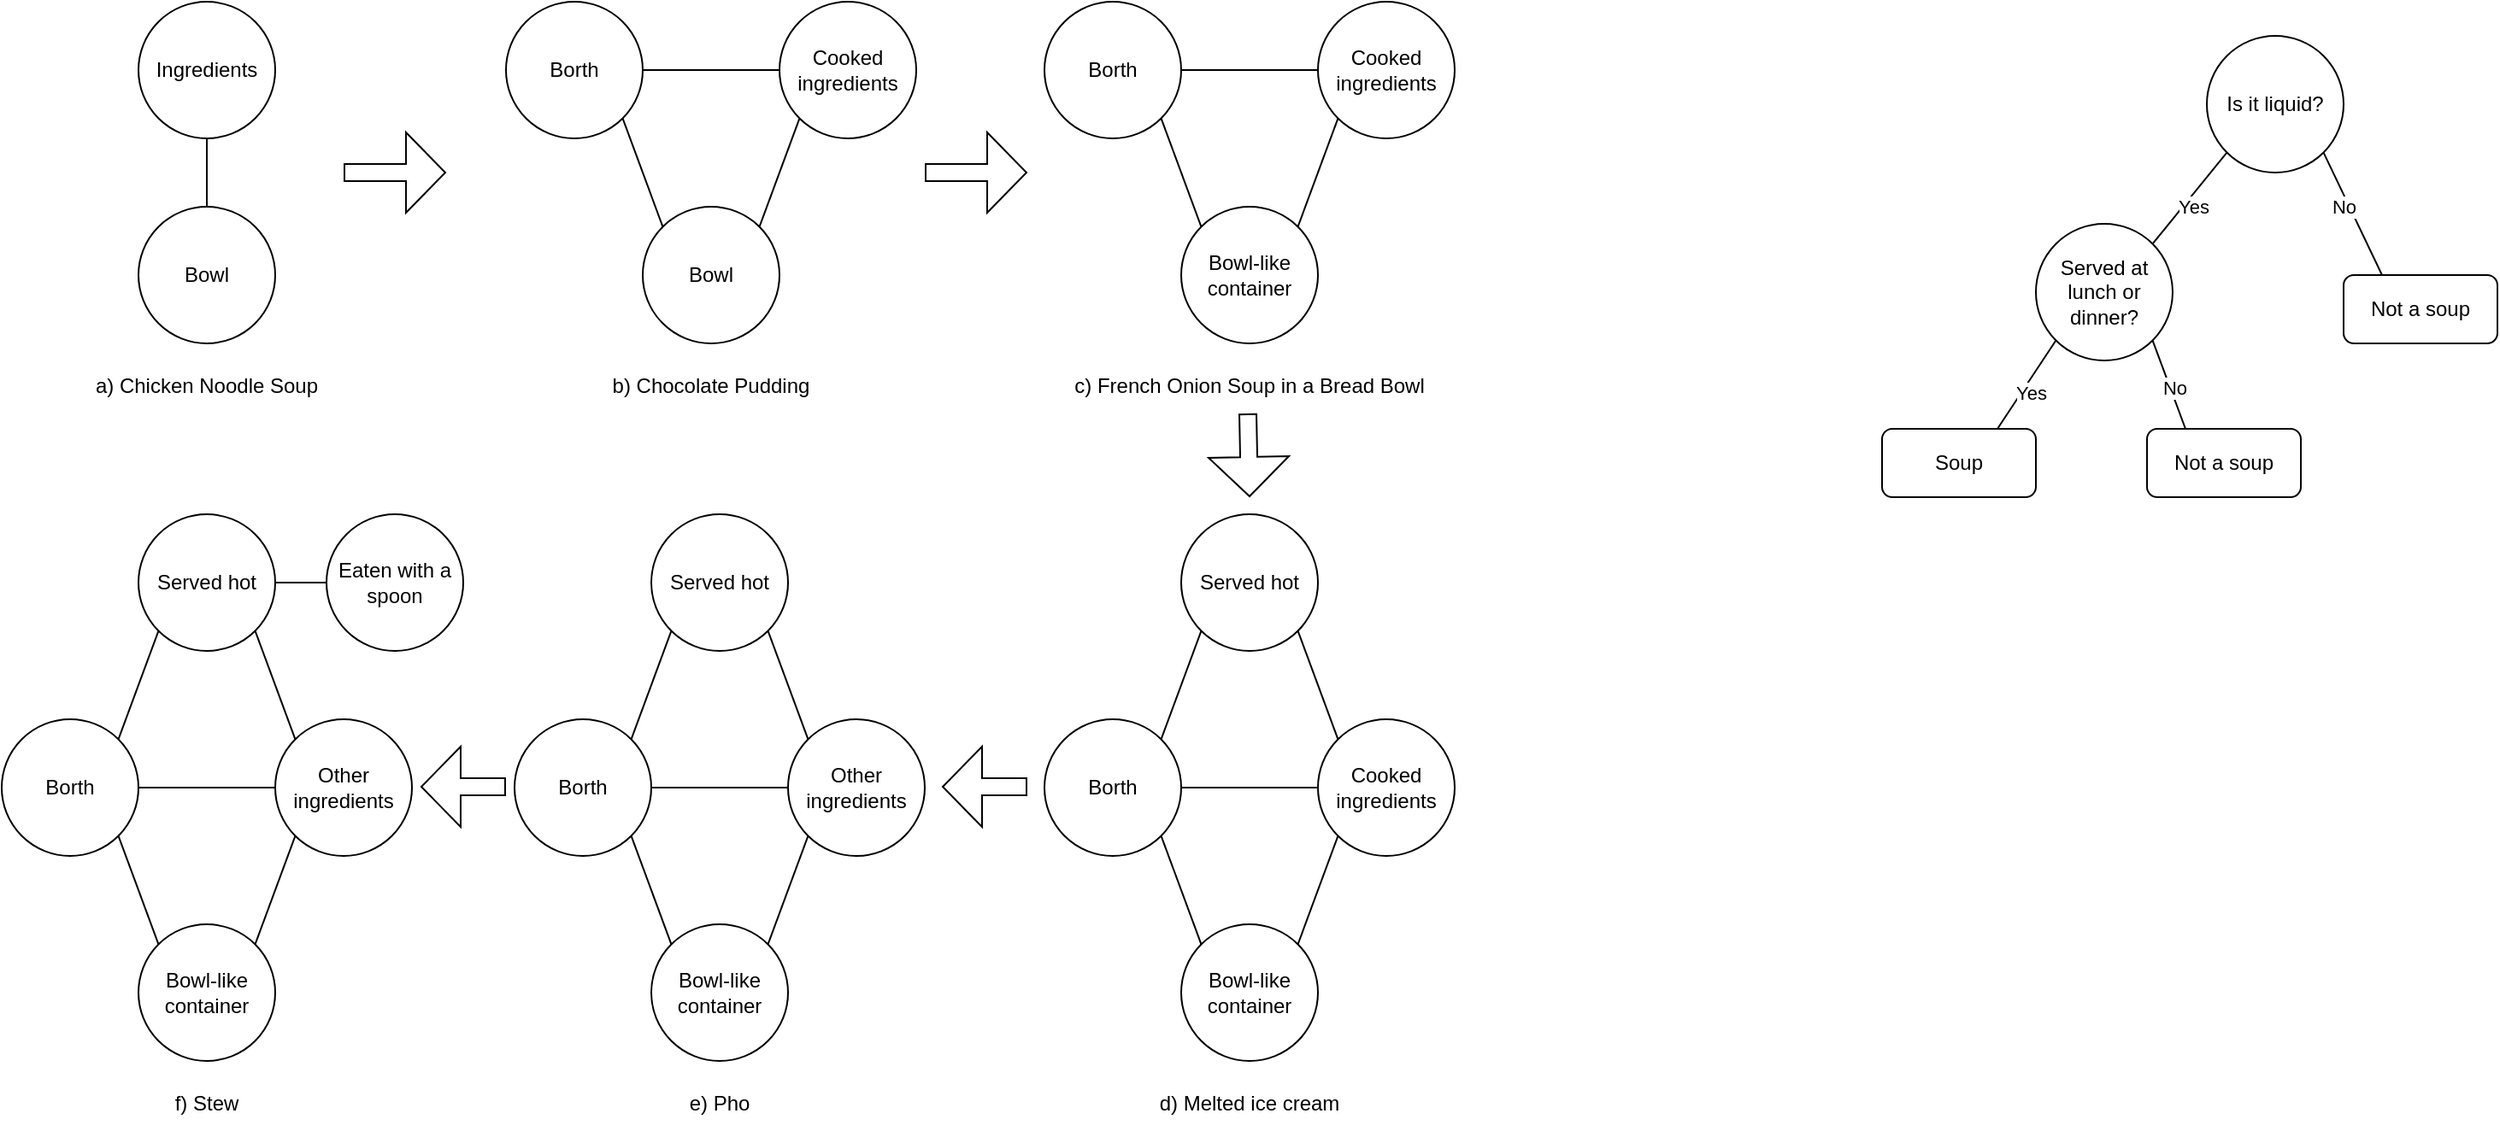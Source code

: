 <mxfile version="22.0.4" type="github">
  <diagram name="Page-1" id="3O6GO63O9HqbY6GgcKNv">
    <mxGraphModel dx="1366" dy="766" grid="1" gridSize="10" guides="1" tooltips="1" connect="1" arrows="1" fold="1" page="1" pageScale="1" pageWidth="827" pageHeight="1169" math="0" shadow="0">
      <root>
        <mxCell id="0" />
        <mxCell id="1" parent="0" />
        <mxCell id="za3H8Gn-evuQM6vgMnau-3" style="edgeStyle=orthogonalEdgeStyle;rounded=0;orthogonalLoop=1;jettySize=auto;html=1;exitX=0.5;exitY=1;exitDx=0;exitDy=0;entryX=0.5;entryY=0;entryDx=0;entryDy=0;endArrow=none;endFill=0;" parent="1" source="za3H8Gn-evuQM6vgMnau-1" target="za3H8Gn-evuQM6vgMnau-2" edge="1">
          <mxGeometry relative="1" as="geometry" />
        </mxCell>
        <mxCell id="za3H8Gn-evuQM6vgMnau-1" value="Ingredients" style="ellipse;whiteSpace=wrap;html=1;aspect=fixed;" parent="1" vertex="1">
          <mxGeometry x="160" y="160" width="80" height="80" as="geometry" />
        </mxCell>
        <mxCell id="za3H8Gn-evuQM6vgMnau-2" value="Bowl" style="ellipse;whiteSpace=wrap;html=1;aspect=fixed;" parent="1" vertex="1">
          <mxGeometry x="160" y="280" width="80" height="80" as="geometry" />
        </mxCell>
        <mxCell id="za3H8Gn-evuQM6vgMnau-4" value="a) Chicken Noodle Soup" style="text;html=1;strokeColor=none;fillColor=none;align=center;verticalAlign=middle;whiteSpace=wrap;rounded=0;" parent="1" vertex="1">
          <mxGeometry x="120" y="370" width="160" height="30" as="geometry" />
        </mxCell>
        <mxCell id="za3H8Gn-evuQM6vgMnau-7" value="Bowl" style="ellipse;whiteSpace=wrap;html=1;aspect=fixed;" parent="1" vertex="1">
          <mxGeometry x="455" y="280" width="80" height="80" as="geometry" />
        </mxCell>
        <mxCell id="za3H8Gn-evuQM6vgMnau-8" value="b) Chocolate Pudding" style="text;html=1;strokeColor=none;fillColor=none;align=center;verticalAlign=middle;whiteSpace=wrap;rounded=0;" parent="1" vertex="1">
          <mxGeometry x="415" y="370" width="160" height="30" as="geometry" />
        </mxCell>
        <mxCell id="za3H8Gn-evuQM6vgMnau-14" style="edgeStyle=orthogonalEdgeStyle;rounded=0;orthogonalLoop=1;jettySize=auto;html=1;exitX=1;exitY=0.5;exitDx=0;exitDy=0;entryX=0;entryY=0.5;entryDx=0;entryDy=0;endArrow=none;endFill=0;" parent="1" source="za3H8Gn-evuQM6vgMnau-9" target="za3H8Gn-evuQM6vgMnau-10" edge="1">
          <mxGeometry relative="1" as="geometry" />
        </mxCell>
        <mxCell id="za3H8Gn-evuQM6vgMnau-9" value="Borth" style="ellipse;whiteSpace=wrap;html=1;aspect=fixed;" parent="1" vertex="1">
          <mxGeometry x="375" y="160" width="80" height="80" as="geometry" />
        </mxCell>
        <mxCell id="za3H8Gn-evuQM6vgMnau-10" value="Cooked ingredients" style="ellipse;whiteSpace=wrap;html=1;aspect=fixed;" parent="1" vertex="1">
          <mxGeometry x="535" y="160" width="80" height="80" as="geometry" />
        </mxCell>
        <mxCell id="za3H8Gn-evuQM6vgMnau-12" value="" style="endArrow=none;html=1;rounded=0;entryX=0;entryY=0;entryDx=0;entryDy=0;exitX=1;exitY=1;exitDx=0;exitDy=0;" parent="1" source="za3H8Gn-evuQM6vgMnau-9" target="za3H8Gn-evuQM6vgMnau-7" edge="1">
          <mxGeometry width="50" height="50" relative="1" as="geometry">
            <mxPoint x="315" y="440" as="sourcePoint" />
            <mxPoint x="365" y="390" as="targetPoint" />
          </mxGeometry>
        </mxCell>
        <mxCell id="za3H8Gn-evuQM6vgMnau-13" value="" style="endArrow=none;html=1;rounded=0;exitX=1;exitY=0;exitDx=0;exitDy=0;entryX=0;entryY=1;entryDx=0;entryDy=0;" parent="1" source="za3H8Gn-evuQM6vgMnau-7" target="za3H8Gn-evuQM6vgMnau-10" edge="1">
          <mxGeometry width="50" height="50" relative="1" as="geometry">
            <mxPoint x="645" y="320" as="sourcePoint" />
            <mxPoint x="695" y="270" as="targetPoint" />
          </mxGeometry>
        </mxCell>
        <mxCell id="za3H8Gn-evuQM6vgMnau-15" value="Bowl-like container" style="ellipse;whiteSpace=wrap;html=1;aspect=fixed;" parent="1" vertex="1">
          <mxGeometry x="770" y="280" width="80" height="80" as="geometry" />
        </mxCell>
        <mxCell id="za3H8Gn-evuQM6vgMnau-16" value="c) French Onion Soup in a Bread Bowl" style="text;html=1;strokeColor=none;fillColor=none;align=center;verticalAlign=middle;whiteSpace=wrap;rounded=0;" parent="1" vertex="1">
          <mxGeometry x="705" y="370" width="210" height="30" as="geometry" />
        </mxCell>
        <mxCell id="za3H8Gn-evuQM6vgMnau-17" style="edgeStyle=orthogonalEdgeStyle;rounded=0;orthogonalLoop=1;jettySize=auto;html=1;exitX=1;exitY=0.5;exitDx=0;exitDy=0;entryX=0;entryY=0.5;entryDx=0;entryDy=0;endArrow=none;endFill=0;" parent="1" source="za3H8Gn-evuQM6vgMnau-18" target="za3H8Gn-evuQM6vgMnau-19" edge="1">
          <mxGeometry relative="1" as="geometry" />
        </mxCell>
        <mxCell id="za3H8Gn-evuQM6vgMnau-18" value="Borth" style="ellipse;whiteSpace=wrap;html=1;aspect=fixed;" parent="1" vertex="1">
          <mxGeometry x="690" y="160" width="80" height="80" as="geometry" />
        </mxCell>
        <mxCell id="za3H8Gn-evuQM6vgMnau-19" value="Cooked ingredients" style="ellipse;whiteSpace=wrap;html=1;aspect=fixed;" parent="1" vertex="1">
          <mxGeometry x="850" y="160" width="80" height="80" as="geometry" />
        </mxCell>
        <mxCell id="za3H8Gn-evuQM6vgMnau-20" value="" style="endArrow=none;html=1;rounded=0;entryX=0;entryY=0;entryDx=0;entryDy=0;exitX=1;exitY=1;exitDx=0;exitDy=0;" parent="1" source="za3H8Gn-evuQM6vgMnau-18" target="za3H8Gn-evuQM6vgMnau-15" edge="1">
          <mxGeometry width="50" height="50" relative="1" as="geometry">
            <mxPoint x="630" y="440" as="sourcePoint" />
            <mxPoint x="680" y="390" as="targetPoint" />
          </mxGeometry>
        </mxCell>
        <mxCell id="za3H8Gn-evuQM6vgMnau-21" value="" style="endArrow=none;html=1;rounded=0;exitX=1;exitY=0;exitDx=0;exitDy=0;entryX=0;entryY=1;entryDx=0;entryDy=0;" parent="1" source="za3H8Gn-evuQM6vgMnau-15" target="za3H8Gn-evuQM6vgMnau-19" edge="1">
          <mxGeometry width="50" height="50" relative="1" as="geometry">
            <mxPoint x="960" y="320" as="sourcePoint" />
            <mxPoint x="1010" y="270" as="targetPoint" />
          </mxGeometry>
        </mxCell>
        <mxCell id="za3H8Gn-evuQM6vgMnau-22" value="Bowl-like container" style="ellipse;whiteSpace=wrap;html=1;aspect=fixed;" parent="1" vertex="1">
          <mxGeometry x="770" y="700" width="80" height="80" as="geometry" />
        </mxCell>
        <mxCell id="za3H8Gn-evuQM6vgMnau-23" value="d) Melted ice cream" style="text;html=1;strokeColor=none;fillColor=none;align=center;verticalAlign=middle;whiteSpace=wrap;rounded=0;" parent="1" vertex="1">
          <mxGeometry x="705" y="790" width="210" height="30" as="geometry" />
        </mxCell>
        <mxCell id="za3H8Gn-evuQM6vgMnau-24" style="edgeStyle=orthogonalEdgeStyle;rounded=0;orthogonalLoop=1;jettySize=auto;html=1;exitX=1;exitY=0.5;exitDx=0;exitDy=0;entryX=0;entryY=0.5;entryDx=0;entryDy=0;endArrow=none;endFill=0;" parent="1" source="za3H8Gn-evuQM6vgMnau-25" target="za3H8Gn-evuQM6vgMnau-26" edge="1">
          <mxGeometry relative="1" as="geometry" />
        </mxCell>
        <mxCell id="za3H8Gn-evuQM6vgMnau-25" value="Borth" style="ellipse;whiteSpace=wrap;html=1;aspect=fixed;" parent="1" vertex="1">
          <mxGeometry x="690" y="580" width="80" height="80" as="geometry" />
        </mxCell>
        <mxCell id="za3H8Gn-evuQM6vgMnau-26" value="Cooked ingredients" style="ellipse;whiteSpace=wrap;html=1;aspect=fixed;" parent="1" vertex="1">
          <mxGeometry x="850" y="580" width="80" height="80" as="geometry" />
        </mxCell>
        <mxCell id="za3H8Gn-evuQM6vgMnau-27" value="" style="endArrow=none;html=1;rounded=0;entryX=0;entryY=0;entryDx=0;entryDy=0;exitX=1;exitY=1;exitDx=0;exitDy=0;" parent="1" source="za3H8Gn-evuQM6vgMnau-25" target="za3H8Gn-evuQM6vgMnau-22" edge="1">
          <mxGeometry width="50" height="50" relative="1" as="geometry">
            <mxPoint x="630" y="860" as="sourcePoint" />
            <mxPoint x="680" y="810" as="targetPoint" />
          </mxGeometry>
        </mxCell>
        <mxCell id="za3H8Gn-evuQM6vgMnau-28" value="" style="endArrow=none;html=1;rounded=0;exitX=1;exitY=0;exitDx=0;exitDy=0;entryX=0;entryY=1;entryDx=0;entryDy=0;" parent="1" source="za3H8Gn-evuQM6vgMnau-22" target="za3H8Gn-evuQM6vgMnau-26" edge="1">
          <mxGeometry width="50" height="50" relative="1" as="geometry">
            <mxPoint x="960" y="740" as="sourcePoint" />
            <mxPoint x="1010" y="690" as="targetPoint" />
          </mxGeometry>
        </mxCell>
        <mxCell id="za3H8Gn-evuQM6vgMnau-29" value="Served hot" style="ellipse;whiteSpace=wrap;html=1;aspect=fixed;" parent="1" vertex="1">
          <mxGeometry x="770" y="460" width="80" height="80" as="geometry" />
        </mxCell>
        <mxCell id="za3H8Gn-evuQM6vgMnau-30" value="" style="endArrow=none;html=1;rounded=0;entryX=0;entryY=1;entryDx=0;entryDy=0;exitX=1;exitY=0;exitDx=0;exitDy=0;" parent="1" source="za3H8Gn-evuQM6vgMnau-25" target="za3H8Gn-evuQM6vgMnau-29" edge="1">
          <mxGeometry width="50" height="50" relative="1" as="geometry">
            <mxPoint x="515" y="670" as="sourcePoint" />
            <mxPoint x="565" y="620" as="targetPoint" />
          </mxGeometry>
        </mxCell>
        <mxCell id="za3H8Gn-evuQM6vgMnau-31" value="" style="endArrow=none;html=1;rounded=0;exitX=1;exitY=1;exitDx=0;exitDy=0;entryX=0;entryY=0;entryDx=0;entryDy=0;" parent="1" source="za3H8Gn-evuQM6vgMnau-29" target="za3H8Gn-evuQM6vgMnau-26" edge="1">
          <mxGeometry width="50" height="50" relative="1" as="geometry">
            <mxPoint x="895" y="590" as="sourcePoint" />
            <mxPoint x="945" y="540" as="targetPoint" />
          </mxGeometry>
        </mxCell>
        <mxCell id="za3H8Gn-evuQM6vgMnau-32" value="Bowl-like container" style="ellipse;whiteSpace=wrap;html=1;aspect=fixed;" parent="1" vertex="1">
          <mxGeometry x="460" y="700" width="80" height="80" as="geometry" />
        </mxCell>
        <mxCell id="za3H8Gn-evuQM6vgMnau-33" value="e) Pho" style="text;html=1;strokeColor=none;fillColor=none;align=center;verticalAlign=middle;whiteSpace=wrap;rounded=0;" parent="1" vertex="1">
          <mxGeometry x="395" y="790" width="210" height="30" as="geometry" />
        </mxCell>
        <mxCell id="za3H8Gn-evuQM6vgMnau-34" style="edgeStyle=orthogonalEdgeStyle;rounded=0;orthogonalLoop=1;jettySize=auto;html=1;exitX=1;exitY=0.5;exitDx=0;exitDy=0;entryX=0;entryY=0.5;entryDx=0;entryDy=0;endArrow=none;endFill=0;" parent="1" source="za3H8Gn-evuQM6vgMnau-35" target="za3H8Gn-evuQM6vgMnau-36" edge="1">
          <mxGeometry relative="1" as="geometry" />
        </mxCell>
        <mxCell id="za3H8Gn-evuQM6vgMnau-35" value="Borth" style="ellipse;whiteSpace=wrap;html=1;aspect=fixed;" parent="1" vertex="1">
          <mxGeometry x="380" y="580" width="80" height="80" as="geometry" />
        </mxCell>
        <mxCell id="za3H8Gn-evuQM6vgMnau-36" value="Other ingredients" style="ellipse;whiteSpace=wrap;html=1;aspect=fixed;" parent="1" vertex="1">
          <mxGeometry x="540" y="580" width="80" height="80" as="geometry" />
        </mxCell>
        <mxCell id="za3H8Gn-evuQM6vgMnau-37" value="" style="endArrow=none;html=1;rounded=0;entryX=0;entryY=0;entryDx=0;entryDy=0;exitX=1;exitY=1;exitDx=0;exitDy=0;" parent="1" source="za3H8Gn-evuQM6vgMnau-35" target="za3H8Gn-evuQM6vgMnau-32" edge="1">
          <mxGeometry width="50" height="50" relative="1" as="geometry">
            <mxPoint x="320" y="860" as="sourcePoint" />
            <mxPoint x="370" y="810" as="targetPoint" />
          </mxGeometry>
        </mxCell>
        <mxCell id="za3H8Gn-evuQM6vgMnau-38" value="" style="endArrow=none;html=1;rounded=0;exitX=1;exitY=0;exitDx=0;exitDy=0;entryX=0;entryY=1;entryDx=0;entryDy=0;" parent="1" source="za3H8Gn-evuQM6vgMnau-32" target="za3H8Gn-evuQM6vgMnau-36" edge="1">
          <mxGeometry width="50" height="50" relative="1" as="geometry">
            <mxPoint x="650" y="740" as="sourcePoint" />
            <mxPoint x="700" y="690" as="targetPoint" />
          </mxGeometry>
        </mxCell>
        <mxCell id="za3H8Gn-evuQM6vgMnau-39" value="Served hot" style="ellipse;whiteSpace=wrap;html=1;aspect=fixed;" parent="1" vertex="1">
          <mxGeometry x="460" y="460" width="80" height="80" as="geometry" />
        </mxCell>
        <mxCell id="za3H8Gn-evuQM6vgMnau-40" value="" style="endArrow=none;html=1;rounded=0;entryX=0;entryY=1;entryDx=0;entryDy=0;exitX=1;exitY=0;exitDx=0;exitDy=0;" parent="1" source="za3H8Gn-evuQM6vgMnau-35" target="za3H8Gn-evuQM6vgMnau-39" edge="1">
          <mxGeometry width="50" height="50" relative="1" as="geometry">
            <mxPoint x="205" y="670" as="sourcePoint" />
            <mxPoint x="255" y="620" as="targetPoint" />
          </mxGeometry>
        </mxCell>
        <mxCell id="za3H8Gn-evuQM6vgMnau-41" value="" style="endArrow=none;html=1;rounded=0;exitX=1;exitY=1;exitDx=0;exitDy=0;entryX=0;entryY=0;entryDx=0;entryDy=0;" parent="1" source="za3H8Gn-evuQM6vgMnau-39" target="za3H8Gn-evuQM6vgMnau-36" edge="1">
          <mxGeometry width="50" height="50" relative="1" as="geometry">
            <mxPoint x="585" y="590" as="sourcePoint" />
            <mxPoint x="635" y="540" as="targetPoint" />
          </mxGeometry>
        </mxCell>
        <mxCell id="za3H8Gn-evuQM6vgMnau-42" value="Bowl-like container" style="ellipse;whiteSpace=wrap;html=1;aspect=fixed;" parent="1" vertex="1">
          <mxGeometry x="160" y="700" width="80" height="80" as="geometry" />
        </mxCell>
        <mxCell id="za3H8Gn-evuQM6vgMnau-43" value="f) Stew" style="text;html=1;strokeColor=none;fillColor=none;align=center;verticalAlign=middle;whiteSpace=wrap;rounded=0;" parent="1" vertex="1">
          <mxGeometry x="95" y="790" width="210" height="30" as="geometry" />
        </mxCell>
        <mxCell id="za3H8Gn-evuQM6vgMnau-44" style="edgeStyle=orthogonalEdgeStyle;rounded=0;orthogonalLoop=1;jettySize=auto;html=1;exitX=1;exitY=0.5;exitDx=0;exitDy=0;entryX=0;entryY=0.5;entryDx=0;entryDy=0;endArrow=none;endFill=0;" parent="1" source="za3H8Gn-evuQM6vgMnau-45" target="za3H8Gn-evuQM6vgMnau-46" edge="1">
          <mxGeometry relative="1" as="geometry" />
        </mxCell>
        <mxCell id="za3H8Gn-evuQM6vgMnau-45" value="Borth" style="ellipse;whiteSpace=wrap;html=1;aspect=fixed;" parent="1" vertex="1">
          <mxGeometry x="80" y="580" width="80" height="80" as="geometry" />
        </mxCell>
        <mxCell id="za3H8Gn-evuQM6vgMnau-46" value="Other ingredients" style="ellipse;whiteSpace=wrap;html=1;aspect=fixed;" parent="1" vertex="1">
          <mxGeometry x="240" y="580" width="80" height="80" as="geometry" />
        </mxCell>
        <mxCell id="za3H8Gn-evuQM6vgMnau-47" value="" style="endArrow=none;html=1;rounded=0;entryX=0;entryY=0;entryDx=0;entryDy=0;exitX=1;exitY=1;exitDx=0;exitDy=0;" parent="1" source="za3H8Gn-evuQM6vgMnau-45" target="za3H8Gn-evuQM6vgMnau-42" edge="1">
          <mxGeometry width="50" height="50" relative="1" as="geometry">
            <mxPoint x="20" y="860" as="sourcePoint" />
            <mxPoint x="70" y="810" as="targetPoint" />
          </mxGeometry>
        </mxCell>
        <mxCell id="za3H8Gn-evuQM6vgMnau-48" value="" style="endArrow=none;html=1;rounded=0;exitX=1;exitY=0;exitDx=0;exitDy=0;entryX=0;entryY=1;entryDx=0;entryDy=0;" parent="1" source="za3H8Gn-evuQM6vgMnau-42" target="za3H8Gn-evuQM6vgMnau-46" edge="1">
          <mxGeometry width="50" height="50" relative="1" as="geometry">
            <mxPoint x="350" y="740" as="sourcePoint" />
            <mxPoint x="400" y="690" as="targetPoint" />
          </mxGeometry>
        </mxCell>
        <mxCell id="eOGm5hUcNGz6OWNYhBJp-2" style="edgeStyle=orthogonalEdgeStyle;rounded=0;orthogonalLoop=1;jettySize=auto;html=1;exitX=1;exitY=0.5;exitDx=0;exitDy=0;entryX=0;entryY=0.5;entryDx=0;entryDy=0;endArrow=none;endFill=0;" edge="1" parent="1" source="za3H8Gn-evuQM6vgMnau-49" target="eOGm5hUcNGz6OWNYhBJp-1">
          <mxGeometry relative="1" as="geometry" />
        </mxCell>
        <mxCell id="za3H8Gn-evuQM6vgMnau-49" value="Served hot" style="ellipse;whiteSpace=wrap;html=1;aspect=fixed;" parent="1" vertex="1">
          <mxGeometry x="160" y="460" width="80" height="80" as="geometry" />
        </mxCell>
        <mxCell id="za3H8Gn-evuQM6vgMnau-50" value="" style="endArrow=none;html=1;rounded=0;entryX=0;entryY=1;entryDx=0;entryDy=0;exitX=1;exitY=0;exitDx=0;exitDy=0;" parent="1" source="za3H8Gn-evuQM6vgMnau-45" target="za3H8Gn-evuQM6vgMnau-49" edge="1">
          <mxGeometry width="50" height="50" relative="1" as="geometry">
            <mxPoint x="-95" y="670" as="sourcePoint" />
            <mxPoint x="-45" y="620" as="targetPoint" />
          </mxGeometry>
        </mxCell>
        <mxCell id="za3H8Gn-evuQM6vgMnau-51" value="" style="endArrow=none;html=1;rounded=0;exitX=1;exitY=1;exitDx=0;exitDy=0;entryX=0;entryY=0;entryDx=0;entryDy=0;" parent="1" source="za3H8Gn-evuQM6vgMnau-49" target="za3H8Gn-evuQM6vgMnau-46" edge="1">
          <mxGeometry width="50" height="50" relative="1" as="geometry">
            <mxPoint x="285" y="590" as="sourcePoint" />
            <mxPoint x="335" y="540" as="targetPoint" />
          </mxGeometry>
        </mxCell>
        <mxCell id="za3H8Gn-evuQM6vgMnau-52" value="" style="shape=flexArrow;endArrow=classic;html=1;rounded=0;endWidth=36;endSize=7.33;" parent="1" edge="1">
          <mxGeometry width="50" height="50" relative="1" as="geometry">
            <mxPoint x="280" y="260" as="sourcePoint" />
            <mxPoint x="340" y="260" as="targetPoint" />
          </mxGeometry>
        </mxCell>
        <mxCell id="za3H8Gn-evuQM6vgMnau-53" value="" style="shape=flexArrow;endArrow=classic;html=1;rounded=0;endWidth=36;endSize=7.33;" parent="1" edge="1">
          <mxGeometry width="50" height="50" relative="1" as="geometry">
            <mxPoint x="620" y="260" as="sourcePoint" />
            <mxPoint x="680" y="260" as="targetPoint" />
          </mxGeometry>
        </mxCell>
        <mxCell id="za3H8Gn-evuQM6vgMnau-54" value="" style="shape=flexArrow;endArrow=classic;html=1;rounded=0;endWidth=36;endSize=7.33;" parent="1" edge="1">
          <mxGeometry width="50" height="50" relative="1" as="geometry">
            <mxPoint x="809" y="401" as="sourcePoint" />
            <mxPoint x="810" y="450" as="targetPoint" />
          </mxGeometry>
        </mxCell>
        <mxCell id="za3H8Gn-evuQM6vgMnau-56" value="" style="shape=flexArrow;endArrow=classic;html=1;rounded=0;endWidth=36;endSize=7.33;" parent="1" edge="1">
          <mxGeometry width="50" height="50" relative="1" as="geometry">
            <mxPoint x="680" y="619.5" as="sourcePoint" />
            <mxPoint x="630" y="619.5" as="targetPoint" />
          </mxGeometry>
        </mxCell>
        <mxCell id="za3H8Gn-evuQM6vgMnau-57" value="" style="shape=flexArrow;endArrow=classic;html=1;rounded=0;endWidth=36;endSize=7.33;" parent="1" edge="1">
          <mxGeometry width="50" height="50" relative="1" as="geometry">
            <mxPoint x="375" y="619.5" as="sourcePoint" />
            <mxPoint x="325" y="619.5" as="targetPoint" />
          </mxGeometry>
        </mxCell>
        <mxCell id="eOGm5hUcNGz6OWNYhBJp-1" value="Eaten with a spoon" style="ellipse;whiteSpace=wrap;html=1;aspect=fixed;" vertex="1" parent="1">
          <mxGeometry x="270" y="460" width="80" height="80" as="geometry" />
        </mxCell>
        <mxCell id="eOGm5hUcNGz6OWNYhBJp-3" value="Is it liquid?" style="ellipse;whiteSpace=wrap;html=1;aspect=fixed;" vertex="1" parent="1">
          <mxGeometry x="1370" y="180" width="80" height="80" as="geometry" />
        </mxCell>
        <mxCell id="eOGm5hUcNGz6OWNYhBJp-4" value="Served at lunch or dinner?" style="ellipse;whiteSpace=wrap;html=1;aspect=fixed;" vertex="1" parent="1">
          <mxGeometry x="1270" y="290" width="80" height="80" as="geometry" />
        </mxCell>
        <mxCell id="eOGm5hUcNGz6OWNYhBJp-5" value="Not a soup" style="rounded=1;whiteSpace=wrap;html=1;" vertex="1" parent="1">
          <mxGeometry x="1335" y="410" width="90" height="40" as="geometry" />
        </mxCell>
        <mxCell id="eOGm5hUcNGz6OWNYhBJp-6" value="Soup" style="rounded=1;whiteSpace=wrap;html=1;" vertex="1" parent="1">
          <mxGeometry x="1180" y="410" width="90" height="40" as="geometry" />
        </mxCell>
        <mxCell id="eOGm5hUcNGz6OWNYhBJp-7" value="Not a soup" style="rounded=1;whiteSpace=wrap;html=1;" vertex="1" parent="1">
          <mxGeometry x="1450" y="320" width="90" height="40" as="geometry" />
        </mxCell>
        <mxCell id="eOGm5hUcNGz6OWNYhBJp-9" value="" style="endArrow=none;html=1;rounded=0;entryX=0;entryY=1;entryDx=0;entryDy=0;exitX=1;exitY=0;exitDx=0;exitDy=0;" edge="1" parent="1" source="eOGm5hUcNGz6OWNYhBJp-4" target="eOGm5hUcNGz6OWNYhBJp-3">
          <mxGeometry width="50" height="50" relative="1" as="geometry">
            <mxPoint x="1210" y="280" as="sourcePoint" />
            <mxPoint x="1260" y="230" as="targetPoint" />
          </mxGeometry>
        </mxCell>
        <mxCell id="eOGm5hUcNGz6OWNYhBJp-11" value="Yes" style="edgeLabel;html=1;align=center;verticalAlign=middle;resizable=0;points=[];" vertex="1" connectable="0" parent="eOGm5hUcNGz6OWNYhBJp-9">
          <mxGeometry x="-0.042" y="-3" relative="1" as="geometry">
            <mxPoint y="2" as="offset" />
          </mxGeometry>
        </mxCell>
        <mxCell id="eOGm5hUcNGz6OWNYhBJp-10" value="" style="endArrow=none;html=1;rounded=0;entryX=1;entryY=1;entryDx=0;entryDy=0;exitX=0.25;exitY=0;exitDx=0;exitDy=0;" edge="1" parent="1" source="eOGm5hUcNGz6OWNYhBJp-7" target="eOGm5hUcNGz6OWNYhBJp-3">
          <mxGeometry width="50" height="50" relative="1" as="geometry">
            <mxPoint x="1348" y="312" as="sourcePoint" />
            <mxPoint x="1392" y="258" as="targetPoint" />
          </mxGeometry>
        </mxCell>
        <mxCell id="eOGm5hUcNGz6OWNYhBJp-12" value="No" style="edgeLabel;html=1;align=center;verticalAlign=middle;resizable=0;points=[];" vertex="1" connectable="0" parent="eOGm5hUcNGz6OWNYhBJp-10">
          <mxGeometry x="0.074" y="-1" relative="1" as="geometry">
            <mxPoint x="-5" y="-1" as="offset" />
          </mxGeometry>
        </mxCell>
        <mxCell id="eOGm5hUcNGz6OWNYhBJp-13" value="" style="endArrow=none;html=1;rounded=0;exitX=0.75;exitY=0;exitDx=0;exitDy=0;entryX=0;entryY=1;entryDx=0;entryDy=0;" edge="1" parent="1" source="eOGm5hUcNGz6OWNYhBJp-6" target="eOGm5hUcNGz6OWNYhBJp-4">
          <mxGeometry width="50" height="50" relative="1" as="geometry">
            <mxPoint x="1240" y="412" as="sourcePoint" />
            <mxPoint x="1260" y="360" as="targetPoint" />
          </mxGeometry>
        </mxCell>
        <mxCell id="eOGm5hUcNGz6OWNYhBJp-14" value="Yes" style="edgeLabel;html=1;align=center;verticalAlign=middle;resizable=0;points=[];" vertex="1" connectable="0" parent="eOGm5hUcNGz6OWNYhBJp-13">
          <mxGeometry x="-0.042" y="-3" relative="1" as="geometry">
            <mxPoint y="2" as="offset" />
          </mxGeometry>
        </mxCell>
        <mxCell id="eOGm5hUcNGz6OWNYhBJp-15" value="" style="endArrow=none;html=1;rounded=0;exitX=0.25;exitY=0;exitDx=0;exitDy=0;entryX=1;entryY=1;entryDx=0;entryDy=0;" edge="1" parent="1" source="eOGm5hUcNGz6OWNYhBJp-5" target="eOGm5hUcNGz6OWNYhBJp-4">
          <mxGeometry width="50" height="50" relative="1" as="geometry">
            <mxPoint x="1330" y="422" as="sourcePoint" />
            <mxPoint x="1364" y="370" as="targetPoint" />
          </mxGeometry>
        </mxCell>
        <mxCell id="eOGm5hUcNGz6OWNYhBJp-16" value="No" style="edgeLabel;html=1;align=center;verticalAlign=middle;resizable=0;points=[];" vertex="1" connectable="0" parent="eOGm5hUcNGz6OWNYhBJp-15">
          <mxGeometry x="-0.042" y="-3" relative="1" as="geometry">
            <mxPoint y="2" as="offset" />
          </mxGeometry>
        </mxCell>
      </root>
    </mxGraphModel>
  </diagram>
</mxfile>
